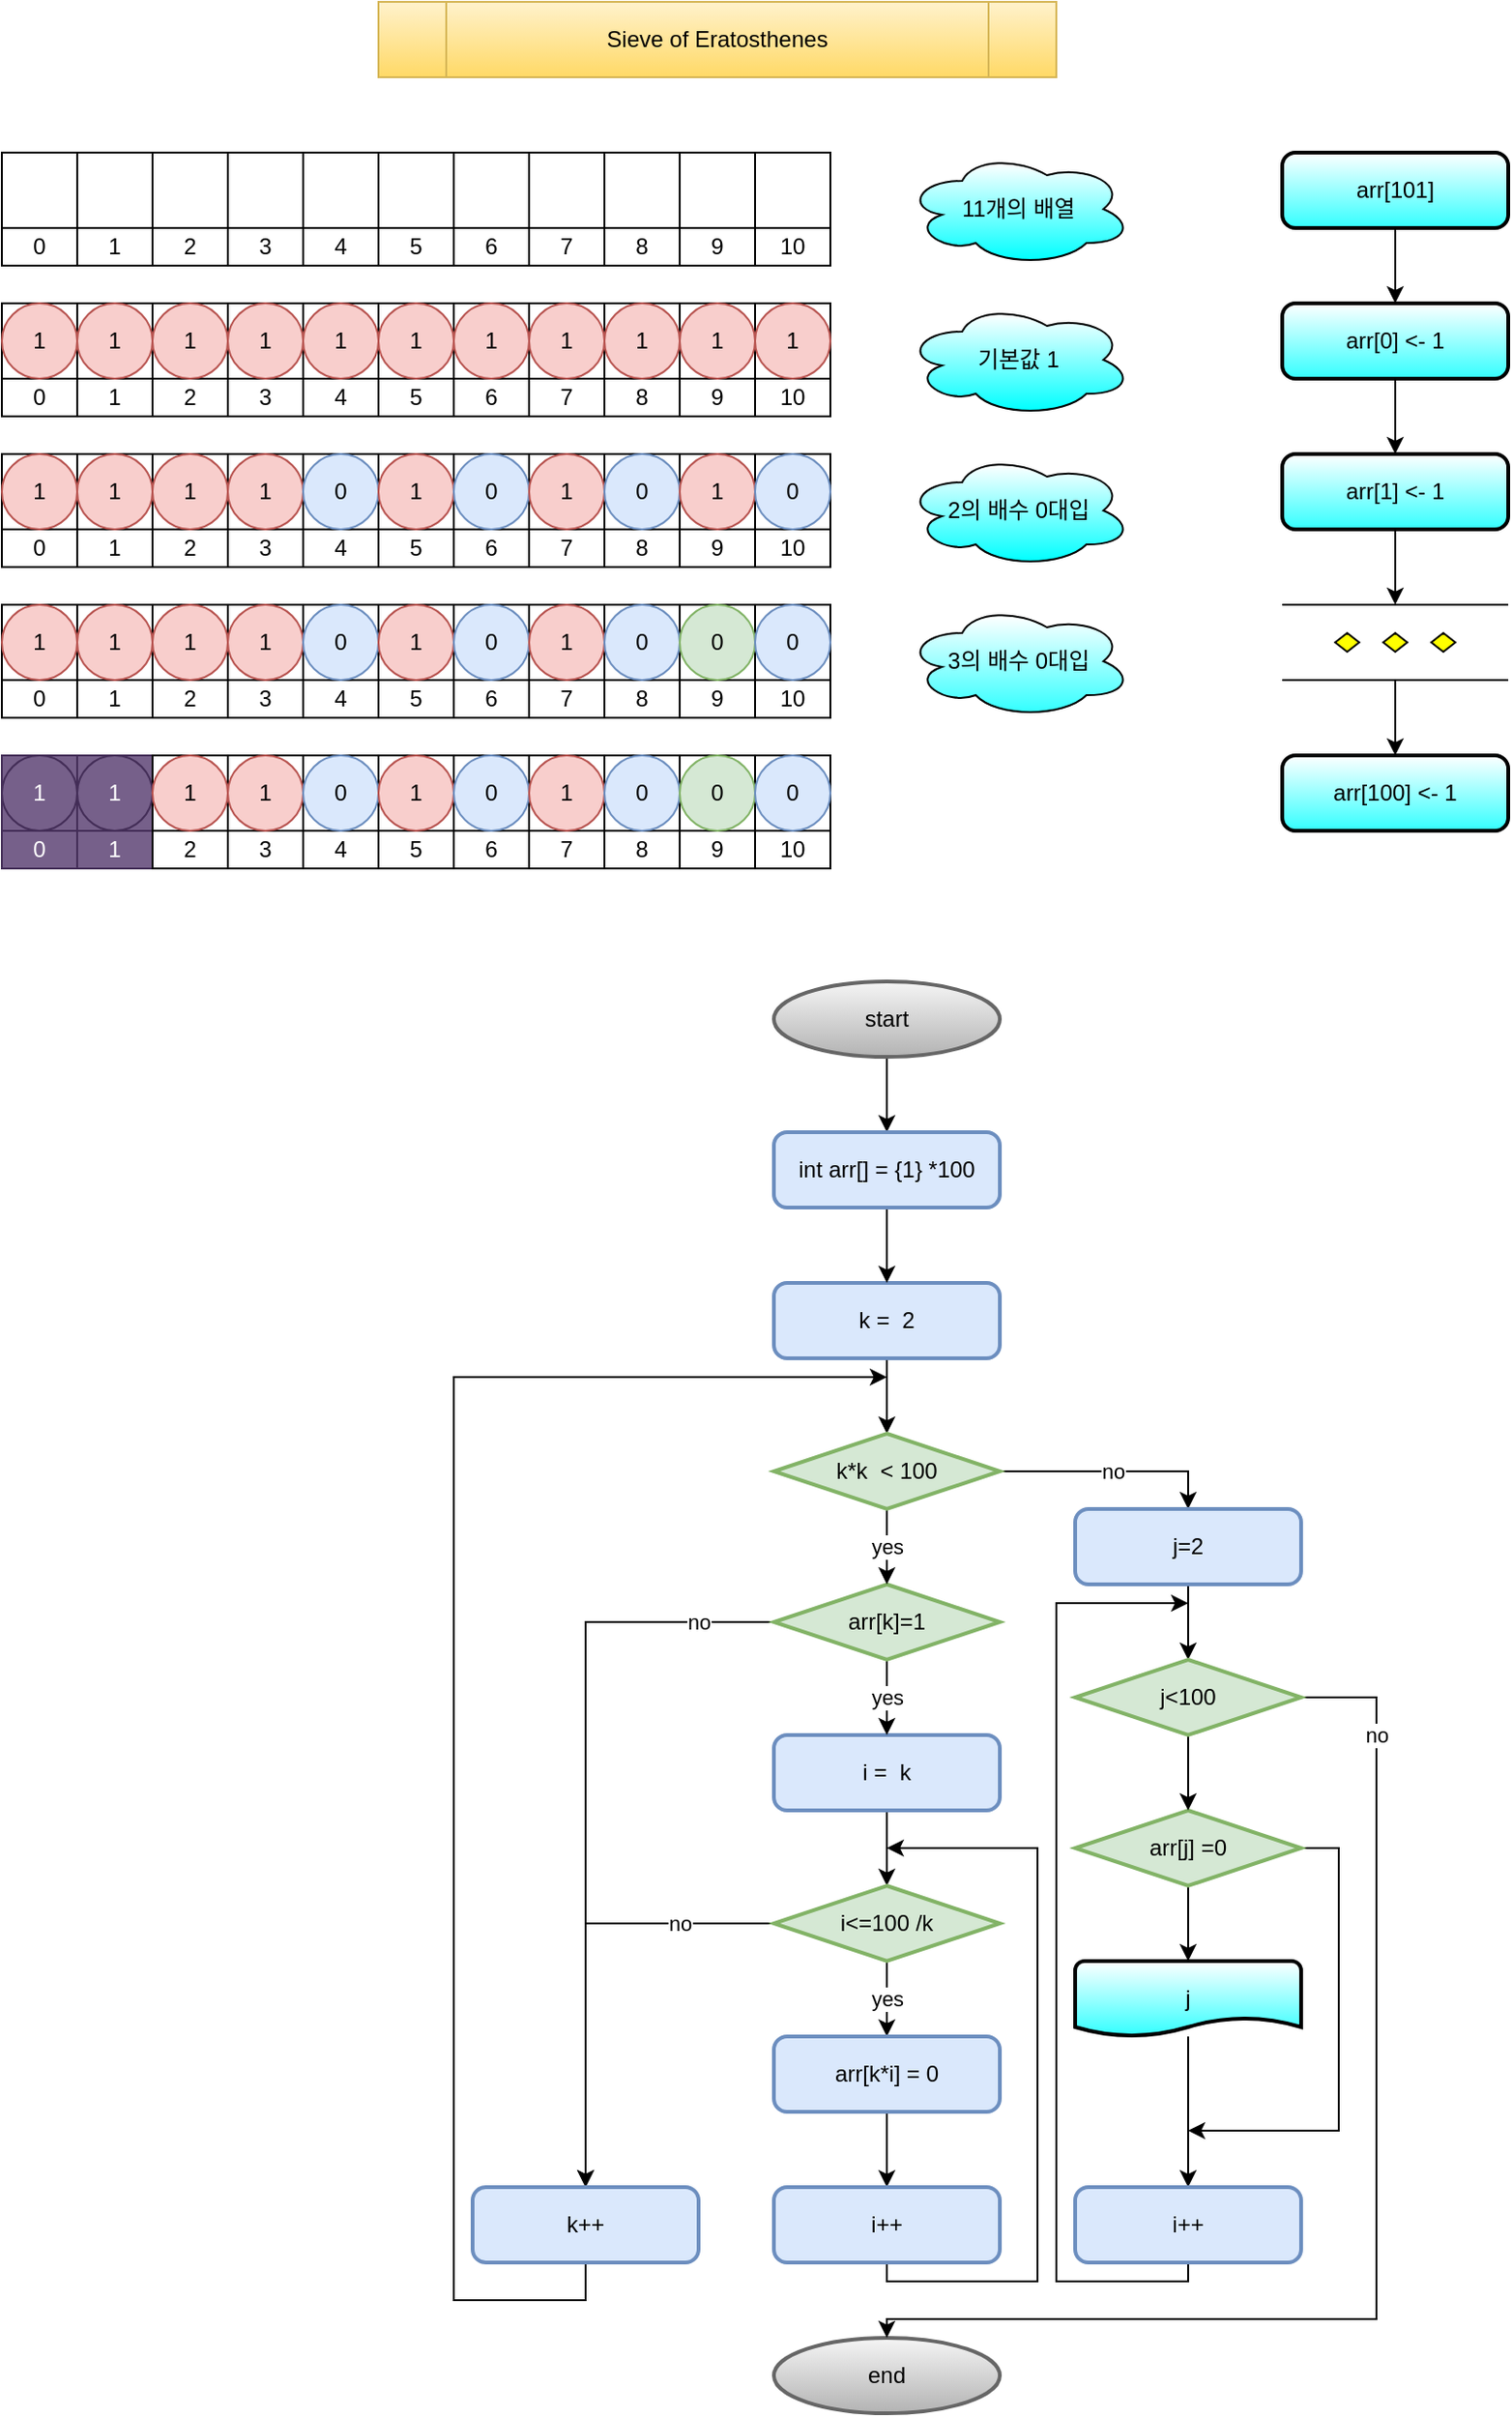 <mxfile version="19.0.3" type="device"><diagram id="0vDme1-UQ3tUBtg4YNx9" name="Page-1"><mxGraphModel dx="1662" dy="857" grid="1" gridSize="10" guides="1" tooltips="1" connect="1" arrows="1" fold="1" page="1" pageScale="1" pageWidth="850" pageHeight="1100" math="0" shadow="0"><root><mxCell id="0"/><mxCell id="1" parent="0"/><mxCell id="r5uZusGSAlTbJNb6aIBq-6" value="" style="whiteSpace=wrap;html=1;aspect=fixed;" parent="1" vertex="1"><mxGeometry x="120" y="200" width="40" height="40" as="geometry"/></mxCell><mxCell id="r5uZusGSAlTbJNb6aIBq-8" value="" style="whiteSpace=wrap;html=1;aspect=fixed;" parent="1" vertex="1"><mxGeometry x="160" y="200" width="40" height="40" as="geometry"/></mxCell><mxCell id="r5uZusGSAlTbJNb6aIBq-9" value="" style="whiteSpace=wrap;html=1;aspect=fixed;" parent="1" vertex="1"><mxGeometry x="200" y="200" width="40" height="40" as="geometry"/></mxCell><mxCell id="r5uZusGSAlTbJNb6aIBq-10" value="" style="whiteSpace=wrap;html=1;aspect=fixed;" parent="1" vertex="1"><mxGeometry x="240" y="200" width="40" height="40" as="geometry"/></mxCell><mxCell id="r5uZusGSAlTbJNb6aIBq-11" value="" style="whiteSpace=wrap;html=1;aspect=fixed;" parent="1" vertex="1"><mxGeometry x="280" y="200" width="40" height="40" as="geometry"/></mxCell><mxCell id="r5uZusGSAlTbJNb6aIBq-12" value="" style="whiteSpace=wrap;html=1;aspect=fixed;" parent="1" vertex="1"><mxGeometry x="320" y="200" width="40" height="40" as="geometry"/></mxCell><mxCell id="r5uZusGSAlTbJNb6aIBq-13" value="" style="whiteSpace=wrap;html=1;aspect=fixed;" parent="1" vertex="1"><mxGeometry x="360" y="200" width="40" height="40" as="geometry"/></mxCell><mxCell id="r5uZusGSAlTbJNb6aIBq-14" value="" style="whiteSpace=wrap;html=1;aspect=fixed;" parent="1" vertex="1"><mxGeometry x="400" y="200" width="40" height="40" as="geometry"/></mxCell><mxCell id="r5uZusGSAlTbJNb6aIBq-15" value="" style="whiteSpace=wrap;html=1;aspect=fixed;" parent="1" vertex="1"><mxGeometry x="440" y="200" width="40" height="40" as="geometry"/></mxCell><mxCell id="r5uZusGSAlTbJNb6aIBq-16" value="" style="whiteSpace=wrap;html=1;aspect=fixed;" parent="1" vertex="1"><mxGeometry x="480" y="200" width="40" height="40" as="geometry"/></mxCell><mxCell id="r5uZusGSAlTbJNb6aIBq-17" value="" style="whiteSpace=wrap;html=1;aspect=fixed;" parent="1" vertex="1"><mxGeometry x="520" y="200" width="40" height="40" as="geometry"/></mxCell><mxCell id="r5uZusGSAlTbJNb6aIBq-29" value="0" style="rounded=0;whiteSpace=wrap;html=1;" parent="1" vertex="1"><mxGeometry x="120" y="240" width="40" height="20" as="geometry"/></mxCell><mxCell id="r5uZusGSAlTbJNb6aIBq-30" value="1" style="rounded=0;whiteSpace=wrap;html=1;" parent="1" vertex="1"><mxGeometry x="160" y="240" width="40" height="20" as="geometry"/></mxCell><mxCell id="r5uZusGSAlTbJNb6aIBq-31" value="2" style="rounded=0;whiteSpace=wrap;html=1;" parent="1" vertex="1"><mxGeometry x="200" y="240" width="40" height="20" as="geometry"/></mxCell><mxCell id="r5uZusGSAlTbJNb6aIBq-32" value="3" style="rounded=0;whiteSpace=wrap;html=1;" parent="1" vertex="1"><mxGeometry x="240" y="240" width="40" height="20" as="geometry"/></mxCell><mxCell id="r5uZusGSAlTbJNb6aIBq-33" value="4" style="rounded=0;whiteSpace=wrap;html=1;" parent="1" vertex="1"><mxGeometry x="280" y="240" width="40" height="20" as="geometry"/></mxCell><mxCell id="r5uZusGSAlTbJNb6aIBq-34" value="5" style="rounded=0;whiteSpace=wrap;html=1;" parent="1" vertex="1"><mxGeometry x="320" y="240" width="40" height="20" as="geometry"/></mxCell><mxCell id="r5uZusGSAlTbJNb6aIBq-35" value="6" style="rounded=0;whiteSpace=wrap;html=1;" parent="1" vertex="1"><mxGeometry x="360" y="240" width="40" height="20" as="geometry"/></mxCell><mxCell id="r5uZusGSAlTbJNb6aIBq-36" value="7" style="rounded=0;whiteSpace=wrap;html=1;" parent="1" vertex="1"><mxGeometry x="400" y="240" width="40" height="20" as="geometry"/></mxCell><mxCell id="r5uZusGSAlTbJNb6aIBq-37" value="8" style="rounded=0;whiteSpace=wrap;html=1;" parent="1" vertex="1"><mxGeometry x="440" y="240" width="40" height="20" as="geometry"/></mxCell><mxCell id="r5uZusGSAlTbJNb6aIBq-38" value="9" style="rounded=0;whiteSpace=wrap;html=1;" parent="1" vertex="1"><mxGeometry x="480" y="240" width="40" height="20" as="geometry"/></mxCell><mxCell id="r5uZusGSAlTbJNb6aIBq-39" value="10" style="rounded=0;whiteSpace=wrap;html=1;" parent="1" vertex="1"><mxGeometry x="520" y="240" width="40" height="20" as="geometry"/></mxCell><mxCell id="r5uZusGSAlTbJNb6aIBq-41" value="Sieve of Eratosthenes" style="shape=process;whiteSpace=wrap;html=1;backgroundOutline=1;fillColor=#fff2cc;gradientColor=#ffd966;strokeColor=#d6b656;" parent="1" vertex="1"><mxGeometry x="320" y="40" width="360" height="40" as="geometry"/></mxCell><mxCell id="r5uZusGSAlTbJNb6aIBq-42" value="1" style="ellipse;whiteSpace=wrap;html=1;aspect=fixed;fillColor=#f8cecc;strokeColor=#b85450;" parent="1" vertex="1"><mxGeometry x="120" y="200" width="40" height="40" as="geometry"/></mxCell><mxCell id="r5uZusGSAlTbJNb6aIBq-43" value="1" style="ellipse;whiteSpace=wrap;html=1;aspect=fixed;fillColor=#f8cecc;strokeColor=#b85450;" parent="1" vertex="1"><mxGeometry x="160" y="200" width="40" height="40" as="geometry"/></mxCell><mxCell id="r5uZusGSAlTbJNb6aIBq-44" value="1" style="ellipse;whiteSpace=wrap;html=1;aspect=fixed;fillColor=#f8cecc;strokeColor=#b85450;" parent="1" vertex="1"><mxGeometry x="200" y="200" width="40" height="40" as="geometry"/></mxCell><mxCell id="r5uZusGSAlTbJNb6aIBq-45" value="1" style="ellipse;whiteSpace=wrap;html=1;aspect=fixed;fillColor=#f8cecc;strokeColor=#b85450;" parent="1" vertex="1"><mxGeometry x="240" y="200" width="40" height="40" as="geometry"/></mxCell><mxCell id="r5uZusGSAlTbJNb6aIBq-46" value="1" style="ellipse;whiteSpace=wrap;html=1;aspect=fixed;fillColor=#f8cecc;strokeColor=#b85450;" parent="1" vertex="1"><mxGeometry x="280" y="200" width="40" height="40" as="geometry"/></mxCell><mxCell id="r5uZusGSAlTbJNb6aIBq-47" value="1" style="ellipse;whiteSpace=wrap;html=1;aspect=fixed;fillColor=#f8cecc;strokeColor=#b85450;" parent="1" vertex="1"><mxGeometry x="320" y="200" width="40" height="40" as="geometry"/></mxCell><mxCell id="r5uZusGSAlTbJNb6aIBq-48" value="1" style="ellipse;whiteSpace=wrap;html=1;aspect=fixed;fillColor=#f8cecc;strokeColor=#b85450;" parent="1" vertex="1"><mxGeometry x="360" y="200" width="40" height="40" as="geometry"/></mxCell><mxCell id="r5uZusGSAlTbJNb6aIBq-49" value="1" style="ellipse;whiteSpace=wrap;html=1;aspect=fixed;fillColor=#f8cecc;strokeColor=#b85450;" parent="1" vertex="1"><mxGeometry x="400" y="200" width="40" height="40" as="geometry"/></mxCell><mxCell id="r5uZusGSAlTbJNb6aIBq-50" value="1" style="ellipse;whiteSpace=wrap;html=1;aspect=fixed;fillColor=#f8cecc;strokeColor=#b85450;" parent="1" vertex="1"><mxGeometry x="440" y="200" width="40" height="40" as="geometry"/></mxCell><mxCell id="r5uZusGSAlTbJNb6aIBq-51" value="1" style="ellipse;whiteSpace=wrap;html=1;aspect=fixed;fillColor=#f8cecc;strokeColor=#b85450;" parent="1" vertex="1"><mxGeometry x="480" y="200" width="40" height="40" as="geometry"/></mxCell><mxCell id="r5uZusGSAlTbJNb6aIBq-52" value="1" style="ellipse;whiteSpace=wrap;html=1;aspect=fixed;fillColor=#f8cecc;strokeColor=#b85450;" parent="1" vertex="1"><mxGeometry x="520" y="200" width="40" height="40" as="geometry"/></mxCell><mxCell id="r5uZusGSAlTbJNb6aIBq-65" value="" style="whiteSpace=wrap;html=1;aspect=fixed;" parent="1" vertex="1"><mxGeometry x="120" y="120" width="40" height="40" as="geometry"/></mxCell><mxCell id="r5uZusGSAlTbJNb6aIBq-66" value="" style="whiteSpace=wrap;html=1;aspect=fixed;" parent="1" vertex="1"><mxGeometry x="160" y="120" width="40" height="40" as="geometry"/></mxCell><mxCell id="r5uZusGSAlTbJNb6aIBq-67" value="" style="whiteSpace=wrap;html=1;aspect=fixed;" parent="1" vertex="1"><mxGeometry x="200" y="120" width="40" height="40" as="geometry"/></mxCell><mxCell id="r5uZusGSAlTbJNb6aIBq-68" value="" style="whiteSpace=wrap;html=1;aspect=fixed;" parent="1" vertex="1"><mxGeometry x="240" y="120" width="40" height="40" as="geometry"/></mxCell><mxCell id="r5uZusGSAlTbJNb6aIBq-69" value="" style="whiteSpace=wrap;html=1;aspect=fixed;" parent="1" vertex="1"><mxGeometry x="280" y="120" width="40" height="40" as="geometry"/></mxCell><mxCell id="r5uZusGSAlTbJNb6aIBq-70" value="" style="whiteSpace=wrap;html=1;aspect=fixed;" parent="1" vertex="1"><mxGeometry x="320" y="120" width="40" height="40" as="geometry"/></mxCell><mxCell id="r5uZusGSAlTbJNb6aIBq-71" value="" style="whiteSpace=wrap;html=1;aspect=fixed;" parent="1" vertex="1"><mxGeometry x="360" y="120" width="40" height="40" as="geometry"/></mxCell><mxCell id="r5uZusGSAlTbJNb6aIBq-72" value="" style="whiteSpace=wrap;html=1;aspect=fixed;" parent="1" vertex="1"><mxGeometry x="400" y="120" width="40" height="40" as="geometry"/></mxCell><mxCell id="r5uZusGSAlTbJNb6aIBq-73" value="" style="whiteSpace=wrap;html=1;aspect=fixed;" parent="1" vertex="1"><mxGeometry x="440" y="120" width="40" height="40" as="geometry"/></mxCell><mxCell id="r5uZusGSAlTbJNb6aIBq-74" value="" style="whiteSpace=wrap;html=1;aspect=fixed;" parent="1" vertex="1"><mxGeometry x="480" y="120" width="40" height="40" as="geometry"/></mxCell><mxCell id="r5uZusGSAlTbJNb6aIBq-75" value="" style="whiteSpace=wrap;html=1;aspect=fixed;" parent="1" vertex="1"><mxGeometry x="520" y="120" width="40" height="40" as="geometry"/></mxCell><mxCell id="r5uZusGSAlTbJNb6aIBq-76" value="0" style="rounded=0;whiteSpace=wrap;html=1;" parent="1" vertex="1"><mxGeometry x="120" y="160" width="40" height="20" as="geometry"/></mxCell><mxCell id="r5uZusGSAlTbJNb6aIBq-77" value="1" style="rounded=0;whiteSpace=wrap;html=1;" parent="1" vertex="1"><mxGeometry x="160" y="160" width="40" height="20" as="geometry"/></mxCell><mxCell id="r5uZusGSAlTbJNb6aIBq-78" value="2" style="rounded=0;whiteSpace=wrap;html=1;" parent="1" vertex="1"><mxGeometry x="200" y="160" width="40" height="20" as="geometry"/></mxCell><mxCell id="r5uZusGSAlTbJNb6aIBq-79" value="3" style="rounded=0;whiteSpace=wrap;html=1;" parent="1" vertex="1"><mxGeometry x="240" y="160" width="40" height="20" as="geometry"/></mxCell><mxCell id="r5uZusGSAlTbJNb6aIBq-80" value="4" style="rounded=0;whiteSpace=wrap;html=1;" parent="1" vertex="1"><mxGeometry x="280" y="160" width="40" height="20" as="geometry"/></mxCell><mxCell id="r5uZusGSAlTbJNb6aIBq-81" value="5" style="rounded=0;whiteSpace=wrap;html=1;" parent="1" vertex="1"><mxGeometry x="320" y="160" width="40" height="20" as="geometry"/></mxCell><mxCell id="r5uZusGSAlTbJNb6aIBq-82" value="6" style="rounded=0;whiteSpace=wrap;html=1;" parent="1" vertex="1"><mxGeometry x="360" y="160" width="40" height="20" as="geometry"/></mxCell><mxCell id="r5uZusGSAlTbJNb6aIBq-83" value="7" style="rounded=0;whiteSpace=wrap;html=1;" parent="1" vertex="1"><mxGeometry x="400" y="160" width="40" height="20" as="geometry"/></mxCell><mxCell id="r5uZusGSAlTbJNb6aIBq-84" value="8" style="rounded=0;whiteSpace=wrap;html=1;" parent="1" vertex="1"><mxGeometry x="440" y="160" width="40" height="20" as="geometry"/></mxCell><mxCell id="r5uZusGSAlTbJNb6aIBq-85" value="9" style="rounded=0;whiteSpace=wrap;html=1;" parent="1" vertex="1"><mxGeometry x="480" y="160" width="40" height="20" as="geometry"/></mxCell><mxCell id="r5uZusGSAlTbJNb6aIBq-86" value="10" style="rounded=0;whiteSpace=wrap;html=1;" parent="1" vertex="1"><mxGeometry x="520" y="160" width="40" height="20" as="geometry"/></mxCell><mxCell id="r5uZusGSAlTbJNb6aIBq-87" value="" style="whiteSpace=wrap;html=1;aspect=fixed;" parent="1" vertex="1"><mxGeometry x="120" y="280" width="40" height="40" as="geometry"/></mxCell><mxCell id="r5uZusGSAlTbJNb6aIBq-88" value="" style="whiteSpace=wrap;html=1;aspect=fixed;" parent="1" vertex="1"><mxGeometry x="160" y="280" width="40" height="40" as="geometry"/></mxCell><mxCell id="r5uZusGSAlTbJNb6aIBq-89" value="" style="whiteSpace=wrap;html=1;aspect=fixed;" parent="1" vertex="1"><mxGeometry x="200" y="280" width="40" height="40" as="geometry"/></mxCell><mxCell id="r5uZusGSAlTbJNb6aIBq-90" value="" style="whiteSpace=wrap;html=1;aspect=fixed;" parent="1" vertex="1"><mxGeometry x="240" y="280" width="40" height="40" as="geometry"/></mxCell><mxCell id="r5uZusGSAlTbJNb6aIBq-91" value="" style="whiteSpace=wrap;html=1;aspect=fixed;" parent="1" vertex="1"><mxGeometry x="280" y="280" width="40" height="40" as="geometry"/></mxCell><mxCell id="r5uZusGSAlTbJNb6aIBq-92" value="" style="whiteSpace=wrap;html=1;aspect=fixed;" parent="1" vertex="1"><mxGeometry x="320" y="280" width="40" height="40" as="geometry"/></mxCell><mxCell id="r5uZusGSAlTbJNb6aIBq-93" value="" style="whiteSpace=wrap;html=1;aspect=fixed;" parent="1" vertex="1"><mxGeometry x="360" y="280" width="40" height="40" as="geometry"/></mxCell><mxCell id="r5uZusGSAlTbJNb6aIBq-94" value="" style="whiteSpace=wrap;html=1;aspect=fixed;" parent="1" vertex="1"><mxGeometry x="400" y="280" width="40" height="40" as="geometry"/></mxCell><mxCell id="r5uZusGSAlTbJNb6aIBq-95" value="" style="whiteSpace=wrap;html=1;aspect=fixed;" parent="1" vertex="1"><mxGeometry x="440" y="280" width="40" height="40" as="geometry"/></mxCell><mxCell id="r5uZusGSAlTbJNb6aIBq-96" value="" style="whiteSpace=wrap;html=1;aspect=fixed;" parent="1" vertex="1"><mxGeometry x="480" y="280" width="40" height="40" as="geometry"/></mxCell><mxCell id="r5uZusGSAlTbJNb6aIBq-97" value="" style="whiteSpace=wrap;html=1;aspect=fixed;" parent="1" vertex="1"><mxGeometry x="520" y="280" width="40" height="40" as="geometry"/></mxCell><mxCell id="r5uZusGSAlTbJNb6aIBq-98" value="0" style="rounded=0;whiteSpace=wrap;html=1;" parent="1" vertex="1"><mxGeometry x="120" y="320" width="40" height="20" as="geometry"/></mxCell><mxCell id="r5uZusGSAlTbJNb6aIBq-99" value="1" style="rounded=0;whiteSpace=wrap;html=1;" parent="1" vertex="1"><mxGeometry x="160" y="320" width="40" height="20" as="geometry"/></mxCell><mxCell id="r5uZusGSAlTbJNb6aIBq-100" value="2" style="rounded=0;whiteSpace=wrap;html=1;" parent="1" vertex="1"><mxGeometry x="200" y="320" width="40" height="20" as="geometry"/></mxCell><mxCell id="r5uZusGSAlTbJNb6aIBq-101" value="3" style="rounded=0;whiteSpace=wrap;html=1;" parent="1" vertex="1"><mxGeometry x="240" y="320" width="40" height="20" as="geometry"/></mxCell><mxCell id="r5uZusGSAlTbJNb6aIBq-102" value="4" style="rounded=0;whiteSpace=wrap;html=1;" parent="1" vertex="1"><mxGeometry x="280" y="320" width="40" height="20" as="geometry"/></mxCell><mxCell id="r5uZusGSAlTbJNb6aIBq-103" value="5" style="rounded=0;whiteSpace=wrap;html=1;" parent="1" vertex="1"><mxGeometry x="320" y="320" width="40" height="20" as="geometry"/></mxCell><mxCell id="r5uZusGSAlTbJNb6aIBq-104" value="6" style="rounded=0;whiteSpace=wrap;html=1;" parent="1" vertex="1"><mxGeometry x="360" y="320" width="40" height="20" as="geometry"/></mxCell><mxCell id="r5uZusGSAlTbJNb6aIBq-105" value="7" style="rounded=0;whiteSpace=wrap;html=1;" parent="1" vertex="1"><mxGeometry x="400" y="320" width="40" height="20" as="geometry"/></mxCell><mxCell id="r5uZusGSAlTbJNb6aIBq-106" value="8" style="rounded=0;whiteSpace=wrap;html=1;" parent="1" vertex="1"><mxGeometry x="440" y="320" width="40" height="20" as="geometry"/></mxCell><mxCell id="r5uZusGSAlTbJNb6aIBq-107" value="9" style="rounded=0;whiteSpace=wrap;html=1;" parent="1" vertex="1"><mxGeometry x="480" y="320" width="40" height="20" as="geometry"/></mxCell><mxCell id="r5uZusGSAlTbJNb6aIBq-108" value="10" style="rounded=0;whiteSpace=wrap;html=1;" parent="1" vertex="1"><mxGeometry x="520" y="320" width="40" height="20" as="geometry"/></mxCell><mxCell id="r5uZusGSAlTbJNb6aIBq-109" value="1" style="ellipse;whiteSpace=wrap;html=1;aspect=fixed;fillColor=#f8cecc;strokeColor=#b85450;" parent="1" vertex="1"><mxGeometry x="120" y="280" width="40" height="40" as="geometry"/></mxCell><mxCell id="r5uZusGSAlTbJNb6aIBq-110" value="1" style="ellipse;whiteSpace=wrap;html=1;aspect=fixed;fillColor=#f8cecc;strokeColor=#b85450;" parent="1" vertex="1"><mxGeometry x="160" y="280" width="40" height="40" as="geometry"/></mxCell><mxCell id="r5uZusGSAlTbJNb6aIBq-111" value="1" style="ellipse;whiteSpace=wrap;html=1;aspect=fixed;fillColor=#f8cecc;strokeColor=#b85450;" parent="1" vertex="1"><mxGeometry x="200" y="280" width="40" height="40" as="geometry"/></mxCell><mxCell id="r5uZusGSAlTbJNb6aIBq-112" value="1" style="ellipse;whiteSpace=wrap;html=1;aspect=fixed;fillColor=#f8cecc;strokeColor=#b85450;" parent="1" vertex="1"><mxGeometry x="240" y="280" width="40" height="40" as="geometry"/></mxCell><mxCell id="r5uZusGSAlTbJNb6aIBq-113" value="0" style="ellipse;whiteSpace=wrap;html=1;aspect=fixed;fillColor=#dae8fc;strokeColor=#6c8ebf;" parent="1" vertex="1"><mxGeometry x="280" y="280" width="40" height="40" as="geometry"/></mxCell><mxCell id="r5uZusGSAlTbJNb6aIBq-114" value="1" style="ellipse;whiteSpace=wrap;html=1;aspect=fixed;fillColor=#f8cecc;strokeColor=#b85450;" parent="1" vertex="1"><mxGeometry x="320" y="280" width="40" height="40" as="geometry"/></mxCell><mxCell id="r5uZusGSAlTbJNb6aIBq-115" value="0" style="ellipse;whiteSpace=wrap;html=1;aspect=fixed;fillColor=#dae8fc;strokeColor=#6c8ebf;" parent="1" vertex="1"><mxGeometry x="360" y="280" width="40" height="40" as="geometry"/></mxCell><mxCell id="r5uZusGSAlTbJNb6aIBq-116" value="1" style="ellipse;whiteSpace=wrap;html=1;aspect=fixed;fillColor=#f8cecc;strokeColor=#b85450;" parent="1" vertex="1"><mxGeometry x="400" y="280" width="40" height="40" as="geometry"/></mxCell><mxCell id="r5uZusGSAlTbJNb6aIBq-117" value="0" style="ellipse;whiteSpace=wrap;html=1;aspect=fixed;fillColor=#dae8fc;strokeColor=#6c8ebf;" parent="1" vertex="1"><mxGeometry x="440" y="280" width="40" height="40" as="geometry"/></mxCell><mxCell id="r5uZusGSAlTbJNb6aIBq-118" value="1" style="ellipse;whiteSpace=wrap;html=1;aspect=fixed;fillColor=#f8cecc;strokeColor=#b85450;" parent="1" vertex="1"><mxGeometry x="480" y="280" width="40" height="40" as="geometry"/></mxCell><mxCell id="r5uZusGSAlTbJNb6aIBq-119" value="0" style="ellipse;whiteSpace=wrap;html=1;aspect=fixed;fillColor=#dae8fc;strokeColor=#6c8ebf;" parent="1" vertex="1"><mxGeometry x="520" y="280" width="40" height="40" as="geometry"/></mxCell><mxCell id="r5uZusGSAlTbJNb6aIBq-120" value="" style="whiteSpace=wrap;html=1;aspect=fixed;" parent="1" vertex="1"><mxGeometry x="120" y="360" width="40" height="40" as="geometry"/></mxCell><mxCell id="r5uZusGSAlTbJNb6aIBq-121" value="" style="whiteSpace=wrap;html=1;aspect=fixed;" parent="1" vertex="1"><mxGeometry x="160" y="360" width="40" height="40" as="geometry"/></mxCell><mxCell id="r5uZusGSAlTbJNb6aIBq-122" value="" style="whiteSpace=wrap;html=1;aspect=fixed;" parent="1" vertex="1"><mxGeometry x="200" y="360" width="40" height="40" as="geometry"/></mxCell><mxCell id="r5uZusGSAlTbJNb6aIBq-123" value="" style="whiteSpace=wrap;html=1;aspect=fixed;" parent="1" vertex="1"><mxGeometry x="240" y="360" width="40" height="40" as="geometry"/></mxCell><mxCell id="r5uZusGSAlTbJNb6aIBq-124" value="" style="whiteSpace=wrap;html=1;aspect=fixed;" parent="1" vertex="1"><mxGeometry x="280" y="360" width="40" height="40" as="geometry"/></mxCell><mxCell id="r5uZusGSAlTbJNb6aIBq-125" value="" style="whiteSpace=wrap;html=1;aspect=fixed;" parent="1" vertex="1"><mxGeometry x="320" y="360" width="40" height="40" as="geometry"/></mxCell><mxCell id="r5uZusGSAlTbJNb6aIBq-126" value="" style="whiteSpace=wrap;html=1;aspect=fixed;" parent="1" vertex="1"><mxGeometry x="360" y="360" width="40" height="40" as="geometry"/></mxCell><mxCell id="r5uZusGSAlTbJNb6aIBq-127" value="" style="whiteSpace=wrap;html=1;aspect=fixed;" parent="1" vertex="1"><mxGeometry x="400" y="360" width="40" height="40" as="geometry"/></mxCell><mxCell id="r5uZusGSAlTbJNb6aIBq-128" value="" style="whiteSpace=wrap;html=1;aspect=fixed;" parent="1" vertex="1"><mxGeometry x="440" y="360" width="40" height="40" as="geometry"/></mxCell><mxCell id="r5uZusGSAlTbJNb6aIBq-129" value="" style="whiteSpace=wrap;html=1;aspect=fixed;" parent="1" vertex="1"><mxGeometry x="480" y="360" width="40" height="40" as="geometry"/></mxCell><mxCell id="r5uZusGSAlTbJNb6aIBq-130" value="" style="whiteSpace=wrap;html=1;aspect=fixed;" parent="1" vertex="1"><mxGeometry x="520" y="360" width="40" height="40" as="geometry"/></mxCell><mxCell id="r5uZusGSAlTbJNb6aIBq-131" value="0" style="rounded=0;whiteSpace=wrap;html=1;" parent="1" vertex="1"><mxGeometry x="120" y="400" width="40" height="20" as="geometry"/></mxCell><mxCell id="r5uZusGSAlTbJNb6aIBq-132" value="1" style="rounded=0;whiteSpace=wrap;html=1;" parent="1" vertex="1"><mxGeometry x="160" y="400" width="40" height="20" as="geometry"/></mxCell><mxCell id="r5uZusGSAlTbJNb6aIBq-133" value="2" style="rounded=0;whiteSpace=wrap;html=1;" parent="1" vertex="1"><mxGeometry x="200" y="400" width="40" height="20" as="geometry"/></mxCell><mxCell id="r5uZusGSAlTbJNb6aIBq-134" value="3" style="rounded=0;whiteSpace=wrap;html=1;" parent="1" vertex="1"><mxGeometry x="240" y="400" width="40" height="20" as="geometry"/></mxCell><mxCell id="r5uZusGSAlTbJNb6aIBq-135" value="4" style="rounded=0;whiteSpace=wrap;html=1;" parent="1" vertex="1"><mxGeometry x="280" y="400" width="40" height="20" as="geometry"/></mxCell><mxCell id="r5uZusGSAlTbJNb6aIBq-136" value="5" style="rounded=0;whiteSpace=wrap;html=1;" parent="1" vertex="1"><mxGeometry x="320" y="400" width="40" height="20" as="geometry"/></mxCell><mxCell id="r5uZusGSAlTbJNb6aIBq-137" value="6" style="rounded=0;whiteSpace=wrap;html=1;" parent="1" vertex="1"><mxGeometry x="360" y="400" width="40" height="20" as="geometry"/></mxCell><mxCell id="r5uZusGSAlTbJNb6aIBq-138" value="7" style="rounded=0;whiteSpace=wrap;html=1;" parent="1" vertex="1"><mxGeometry x="400" y="400" width="40" height="20" as="geometry"/></mxCell><mxCell id="r5uZusGSAlTbJNb6aIBq-139" value="8" style="rounded=0;whiteSpace=wrap;html=1;" parent="1" vertex="1"><mxGeometry x="440" y="400" width="40" height="20" as="geometry"/></mxCell><mxCell id="r5uZusGSAlTbJNb6aIBq-140" value="9" style="rounded=0;whiteSpace=wrap;html=1;" parent="1" vertex="1"><mxGeometry x="480" y="400" width="40" height="20" as="geometry"/></mxCell><mxCell id="r5uZusGSAlTbJNb6aIBq-141" value="10" style="rounded=0;whiteSpace=wrap;html=1;" parent="1" vertex="1"><mxGeometry x="520" y="400" width="40" height="20" as="geometry"/></mxCell><mxCell id="r5uZusGSAlTbJNb6aIBq-142" value="1" style="ellipse;whiteSpace=wrap;html=1;aspect=fixed;fillColor=#f8cecc;strokeColor=#b85450;" parent="1" vertex="1"><mxGeometry x="120" y="360" width="40" height="40" as="geometry"/></mxCell><mxCell id="r5uZusGSAlTbJNb6aIBq-143" value="1" style="ellipse;whiteSpace=wrap;html=1;aspect=fixed;fillColor=#f8cecc;strokeColor=#b85450;" parent="1" vertex="1"><mxGeometry x="160" y="360" width="40" height="40" as="geometry"/></mxCell><mxCell id="r5uZusGSAlTbJNb6aIBq-144" value="1" style="ellipse;whiteSpace=wrap;html=1;aspect=fixed;fillColor=#f8cecc;strokeColor=#b85450;" parent="1" vertex="1"><mxGeometry x="200" y="360" width="40" height="40" as="geometry"/></mxCell><mxCell id="r5uZusGSAlTbJNb6aIBq-145" value="1" style="ellipse;whiteSpace=wrap;html=1;aspect=fixed;fillColor=#f8cecc;strokeColor=#b85450;" parent="1" vertex="1"><mxGeometry x="240" y="360" width="40" height="40" as="geometry"/></mxCell><mxCell id="r5uZusGSAlTbJNb6aIBq-146" value="0" style="ellipse;whiteSpace=wrap;html=1;aspect=fixed;fillColor=#dae8fc;strokeColor=#6c8ebf;" parent="1" vertex="1"><mxGeometry x="280" y="360" width="40" height="40" as="geometry"/></mxCell><mxCell id="r5uZusGSAlTbJNb6aIBq-147" value="1" style="ellipse;whiteSpace=wrap;html=1;aspect=fixed;fillColor=#f8cecc;strokeColor=#b85450;" parent="1" vertex="1"><mxGeometry x="320" y="360" width="40" height="40" as="geometry"/></mxCell><mxCell id="r5uZusGSAlTbJNb6aIBq-148" value="0" style="ellipse;whiteSpace=wrap;html=1;aspect=fixed;fillColor=#dae8fc;strokeColor=#6c8ebf;" parent="1" vertex="1"><mxGeometry x="360" y="360" width="40" height="40" as="geometry"/></mxCell><mxCell id="r5uZusGSAlTbJNb6aIBq-149" value="1" style="ellipse;whiteSpace=wrap;html=1;aspect=fixed;fillColor=#f8cecc;strokeColor=#b85450;" parent="1" vertex="1"><mxGeometry x="400" y="360" width="40" height="40" as="geometry"/></mxCell><mxCell id="r5uZusGSAlTbJNb6aIBq-150" value="0" style="ellipse;whiteSpace=wrap;html=1;aspect=fixed;fillColor=#dae8fc;strokeColor=#6c8ebf;" parent="1" vertex="1"><mxGeometry x="440" y="360" width="40" height="40" as="geometry"/></mxCell><mxCell id="r5uZusGSAlTbJNb6aIBq-151" value="0" style="ellipse;whiteSpace=wrap;html=1;aspect=fixed;fillColor=#d5e8d4;strokeColor=#82b366;" parent="1" vertex="1"><mxGeometry x="480" y="360" width="40" height="40" as="geometry"/></mxCell><mxCell id="r5uZusGSAlTbJNb6aIBq-152" value="0" style="ellipse;whiteSpace=wrap;html=1;aspect=fixed;fillColor=#dae8fc;strokeColor=#6c8ebf;" parent="1" vertex="1"><mxGeometry x="520" y="360" width="40" height="40" as="geometry"/></mxCell><mxCell id="r5uZusGSAlTbJNb6aIBq-153" value="3의 배수 0대입" style="ellipse;shape=cloud;whiteSpace=wrap;html=1;gradientColor=#33FFFF;" parent="1" vertex="1"><mxGeometry x="600" y="360" width="120" height="60" as="geometry"/></mxCell><mxCell id="r5uZusGSAlTbJNb6aIBq-154" value="2의 배수 0대입" style="ellipse;shape=cloud;whiteSpace=wrap;html=1;gradientColor=#00FFFF;" parent="1" vertex="1"><mxGeometry x="600" y="280" width="120" height="60" as="geometry"/></mxCell><mxCell id="r5uZusGSAlTbJNb6aIBq-155" value="기본값 1" style="ellipse;shape=cloud;whiteSpace=wrap;html=1;gradientColor=#00FFFF;" parent="1" vertex="1"><mxGeometry x="600" y="200" width="120" height="60" as="geometry"/></mxCell><mxCell id="r5uZusGSAlTbJNb6aIBq-156" value="11개의 배열" style="ellipse;shape=cloud;whiteSpace=wrap;html=1;gradientColor=#00FFFF;" parent="1" vertex="1"><mxGeometry x="600" y="120" width="120" height="60" as="geometry"/></mxCell><mxCell id="r5uZusGSAlTbJNb6aIBq-157" value="" style="whiteSpace=wrap;html=1;aspect=fixed;fillColor=#76608a;fontColor=#ffffff;strokeColor=#432D57;" parent="1" vertex="1"><mxGeometry x="120" y="440" width="40" height="40" as="geometry"/></mxCell><mxCell id="r5uZusGSAlTbJNb6aIBq-158" value="" style="whiteSpace=wrap;html=1;aspect=fixed;fillColor=#76608a;fontColor=#ffffff;strokeColor=#432D57;" parent="1" vertex="1"><mxGeometry x="160" y="440" width="40" height="40" as="geometry"/></mxCell><mxCell id="r5uZusGSAlTbJNb6aIBq-159" value="" style="whiteSpace=wrap;html=1;aspect=fixed;" parent="1" vertex="1"><mxGeometry x="200" y="440" width="40" height="40" as="geometry"/></mxCell><mxCell id="r5uZusGSAlTbJNb6aIBq-160" value="" style="whiteSpace=wrap;html=1;aspect=fixed;" parent="1" vertex="1"><mxGeometry x="240" y="440" width="40" height="40" as="geometry"/></mxCell><mxCell id="r5uZusGSAlTbJNb6aIBq-161" value="" style="whiteSpace=wrap;html=1;aspect=fixed;" parent="1" vertex="1"><mxGeometry x="280" y="440" width="40" height="40" as="geometry"/></mxCell><mxCell id="r5uZusGSAlTbJNb6aIBq-162" value="" style="whiteSpace=wrap;html=1;aspect=fixed;" parent="1" vertex="1"><mxGeometry x="320" y="440" width="40" height="40" as="geometry"/></mxCell><mxCell id="r5uZusGSAlTbJNb6aIBq-163" value="" style="whiteSpace=wrap;html=1;aspect=fixed;" parent="1" vertex="1"><mxGeometry x="360" y="440" width="40" height="40" as="geometry"/></mxCell><mxCell id="r5uZusGSAlTbJNb6aIBq-164" value="" style="whiteSpace=wrap;html=1;aspect=fixed;" parent="1" vertex="1"><mxGeometry x="400" y="440" width="40" height="40" as="geometry"/></mxCell><mxCell id="r5uZusGSAlTbJNb6aIBq-165" value="" style="whiteSpace=wrap;html=1;aspect=fixed;" parent="1" vertex="1"><mxGeometry x="440" y="440" width="40" height="40" as="geometry"/></mxCell><mxCell id="r5uZusGSAlTbJNb6aIBq-166" value="" style="whiteSpace=wrap;html=1;aspect=fixed;" parent="1" vertex="1"><mxGeometry x="480" y="440" width="40" height="40" as="geometry"/></mxCell><mxCell id="r5uZusGSAlTbJNb6aIBq-167" value="" style="whiteSpace=wrap;html=1;aspect=fixed;" parent="1" vertex="1"><mxGeometry x="520" y="440" width="40" height="40" as="geometry"/></mxCell><mxCell id="r5uZusGSAlTbJNb6aIBq-168" value="0" style="rounded=0;whiteSpace=wrap;html=1;fillColor=#76608a;fontColor=#ffffff;strokeColor=#432D57;" parent="1" vertex="1"><mxGeometry x="120" y="480" width="40" height="20" as="geometry"/></mxCell><mxCell id="r5uZusGSAlTbJNb6aIBq-169" value="1" style="rounded=0;whiteSpace=wrap;html=1;fillColor=#76608a;fontColor=#ffffff;strokeColor=#432D57;" parent="1" vertex="1"><mxGeometry x="160" y="480" width="40" height="20" as="geometry"/></mxCell><mxCell id="r5uZusGSAlTbJNb6aIBq-170" value="2" style="rounded=0;whiteSpace=wrap;html=1;" parent="1" vertex="1"><mxGeometry x="200" y="480" width="40" height="20" as="geometry"/></mxCell><mxCell id="r5uZusGSAlTbJNb6aIBq-171" value="3" style="rounded=0;whiteSpace=wrap;html=1;" parent="1" vertex="1"><mxGeometry x="240" y="480" width="40" height="20" as="geometry"/></mxCell><mxCell id="r5uZusGSAlTbJNb6aIBq-172" value="4" style="rounded=0;whiteSpace=wrap;html=1;" parent="1" vertex="1"><mxGeometry x="280" y="480" width="40" height="20" as="geometry"/></mxCell><mxCell id="r5uZusGSAlTbJNb6aIBq-173" value="5" style="rounded=0;whiteSpace=wrap;html=1;" parent="1" vertex="1"><mxGeometry x="320" y="480" width="40" height="20" as="geometry"/></mxCell><mxCell id="r5uZusGSAlTbJNb6aIBq-174" value="6" style="rounded=0;whiteSpace=wrap;html=1;" parent="1" vertex="1"><mxGeometry x="360" y="480" width="40" height="20" as="geometry"/></mxCell><mxCell id="r5uZusGSAlTbJNb6aIBq-175" value="7" style="rounded=0;whiteSpace=wrap;html=1;" parent="1" vertex="1"><mxGeometry x="400" y="480" width="40" height="20" as="geometry"/></mxCell><mxCell id="r5uZusGSAlTbJNb6aIBq-176" value="8" style="rounded=0;whiteSpace=wrap;html=1;" parent="1" vertex="1"><mxGeometry x="440" y="480" width="40" height="20" as="geometry"/></mxCell><mxCell id="r5uZusGSAlTbJNb6aIBq-177" value="9" style="rounded=0;whiteSpace=wrap;html=1;" parent="1" vertex="1"><mxGeometry x="480" y="480" width="40" height="20" as="geometry"/></mxCell><mxCell id="r5uZusGSAlTbJNb6aIBq-178" value="10" style="rounded=0;whiteSpace=wrap;html=1;" parent="1" vertex="1"><mxGeometry x="520" y="480" width="40" height="20" as="geometry"/></mxCell><mxCell id="r5uZusGSAlTbJNb6aIBq-179" value="1" style="ellipse;whiteSpace=wrap;html=1;aspect=fixed;fillColor=#76608a;strokeColor=#432D57;fontColor=#ffffff;" parent="1" vertex="1"><mxGeometry x="120" y="440" width="40" height="40" as="geometry"/></mxCell><mxCell id="r5uZusGSAlTbJNb6aIBq-180" value="1" style="ellipse;whiteSpace=wrap;html=1;aspect=fixed;fillColor=#76608a;strokeColor=#432D57;fontColor=#ffffff;" parent="1" vertex="1"><mxGeometry x="160" y="440" width="40" height="40" as="geometry"/></mxCell><mxCell id="r5uZusGSAlTbJNb6aIBq-181" value="1" style="ellipse;whiteSpace=wrap;html=1;aspect=fixed;fillColor=#f8cecc;strokeColor=#b85450;" parent="1" vertex="1"><mxGeometry x="200" y="440" width="40" height="40" as="geometry"/></mxCell><mxCell id="r5uZusGSAlTbJNb6aIBq-182" value="1" style="ellipse;whiteSpace=wrap;html=1;aspect=fixed;fillColor=#f8cecc;strokeColor=#b85450;" parent="1" vertex="1"><mxGeometry x="240" y="440" width="40" height="40" as="geometry"/></mxCell><mxCell id="r5uZusGSAlTbJNb6aIBq-183" value="0" style="ellipse;whiteSpace=wrap;html=1;aspect=fixed;fillColor=#dae8fc;strokeColor=#6c8ebf;" parent="1" vertex="1"><mxGeometry x="280" y="440" width="40" height="40" as="geometry"/></mxCell><mxCell id="r5uZusGSAlTbJNb6aIBq-184" value="1" style="ellipse;whiteSpace=wrap;html=1;aspect=fixed;fillColor=#f8cecc;strokeColor=#b85450;" parent="1" vertex="1"><mxGeometry x="320" y="440" width="40" height="40" as="geometry"/></mxCell><mxCell id="r5uZusGSAlTbJNb6aIBq-185" value="0" style="ellipse;whiteSpace=wrap;html=1;aspect=fixed;fillColor=#dae8fc;strokeColor=#6c8ebf;" parent="1" vertex="1"><mxGeometry x="360" y="440" width="40" height="40" as="geometry"/></mxCell><mxCell id="r5uZusGSAlTbJNb6aIBq-186" value="1" style="ellipse;whiteSpace=wrap;html=1;aspect=fixed;fillColor=#f8cecc;strokeColor=#b85450;" parent="1" vertex="1"><mxGeometry x="400" y="440" width="40" height="40" as="geometry"/></mxCell><mxCell id="r5uZusGSAlTbJNb6aIBq-187" value="0" style="ellipse;whiteSpace=wrap;html=1;aspect=fixed;fillColor=#dae8fc;strokeColor=#6c8ebf;" parent="1" vertex="1"><mxGeometry x="440" y="440" width="40" height="40" as="geometry"/></mxCell><mxCell id="r5uZusGSAlTbJNb6aIBq-188" value="0" style="ellipse;whiteSpace=wrap;html=1;aspect=fixed;fillColor=#d5e8d4;strokeColor=#82b366;" parent="1" vertex="1"><mxGeometry x="480" y="440" width="40" height="40" as="geometry"/></mxCell><mxCell id="r5uZusGSAlTbJNb6aIBq-189" value="0" style="ellipse;whiteSpace=wrap;html=1;aspect=fixed;fillColor=#dae8fc;strokeColor=#6c8ebf;" parent="1" vertex="1"><mxGeometry x="520" y="440" width="40" height="40" as="geometry"/></mxCell><mxCell id="r5uZusGSAlTbJNb6aIBq-199" value="" style="edgeStyle=orthogonalEdgeStyle;rounded=0;orthogonalLoop=1;jettySize=auto;html=1;" parent="1" source="r5uZusGSAlTbJNb6aIBq-190" target="r5uZusGSAlTbJNb6aIBq-191" edge="1"><mxGeometry relative="1" as="geometry"/></mxCell><mxCell id="r5uZusGSAlTbJNb6aIBq-190" value="arr[101]" style="rounded=1;whiteSpace=wrap;html=1;absoluteArcSize=1;arcSize=14;strokeWidth=2;gradientColor=#33FFFF;" parent="1" vertex="1"><mxGeometry x="800" y="120" width="120" height="40" as="geometry"/></mxCell><mxCell id="r5uZusGSAlTbJNb6aIBq-200" value="" style="edgeStyle=orthogonalEdgeStyle;rounded=0;orthogonalLoop=1;jettySize=auto;html=1;" parent="1" source="r5uZusGSAlTbJNb6aIBq-191" target="r5uZusGSAlTbJNb6aIBq-192" edge="1"><mxGeometry relative="1" as="geometry"/></mxCell><mxCell id="r5uZusGSAlTbJNb6aIBq-191" value="arr[0] &amp;lt;- 1" style="rounded=1;whiteSpace=wrap;html=1;absoluteArcSize=1;arcSize=14;strokeWidth=2;gradientColor=#33FFFF;" parent="1" vertex="1"><mxGeometry x="800" y="200" width="120" height="40" as="geometry"/></mxCell><mxCell id="r5uZusGSAlTbJNb6aIBq-201" value="" style="edgeStyle=orthogonalEdgeStyle;rounded=0;orthogonalLoop=1;jettySize=auto;html=1;" parent="1" source="r5uZusGSAlTbJNb6aIBq-192" target="r5uZusGSAlTbJNb6aIBq-194" edge="1"><mxGeometry relative="1" as="geometry"/></mxCell><mxCell id="r5uZusGSAlTbJNb6aIBq-192" value="arr[1] &amp;lt;- 1" style="rounded=1;whiteSpace=wrap;html=1;absoluteArcSize=1;arcSize=14;strokeWidth=2;gradientColor=#33FFFF;" parent="1" vertex="1"><mxGeometry x="800" y="280" width="120" height="40" as="geometry"/></mxCell><mxCell id="r5uZusGSAlTbJNb6aIBq-193" value="arr[100] &amp;lt;- 1" style="rounded=1;whiteSpace=wrap;html=1;absoluteArcSize=1;arcSize=14;strokeWidth=2;gradientColor=#33FFFF;" parent="1" vertex="1"><mxGeometry x="800" y="440" width="120" height="40" as="geometry"/></mxCell><mxCell id="r5uZusGSAlTbJNb6aIBq-202" value="" style="edgeStyle=orthogonalEdgeStyle;rounded=0;orthogonalLoop=1;jettySize=auto;html=1;" parent="1" source="r5uZusGSAlTbJNb6aIBq-194" target="r5uZusGSAlTbJNb6aIBq-193" edge="1"><mxGeometry relative="1" as="geometry"/></mxCell><mxCell id="r5uZusGSAlTbJNb6aIBq-194" value="" style="verticalLabelPosition=bottom;verticalAlign=top;html=1;shape=mxgraph.flowchart.parallel_mode;pointerEvents=1;gradientColor=#33FFFF;" parent="1" vertex="1"><mxGeometry x="800" y="360" width="120" height="40" as="geometry"/></mxCell><mxCell id="r5uZusGSAlTbJNb6aIBq-254" value="" style="edgeStyle=orthogonalEdgeStyle;rounded=0;orthogonalLoop=1;jettySize=auto;html=1;" parent="1" source="r5uZusGSAlTbJNb6aIBq-255" edge="1"><mxGeometry relative="1" as="geometry"><mxPoint x="590" y="1040" as="targetPoint"/></mxGeometry></mxCell><mxCell id="r5uZusGSAlTbJNb6aIBq-255" value="i =&amp;nbsp; k" style="rounded=1;whiteSpace=wrap;html=1;absoluteArcSize=1;arcSize=14;strokeWidth=2;fillColor=#dae8fc;strokeColor=#6c8ebf;" parent="1" vertex="1"><mxGeometry x="530" y="960" width="120" height="40" as="geometry"/></mxCell><mxCell id="r5uZusGSAlTbJNb6aIBq-256" value="yes" style="edgeStyle=orthogonalEdgeStyle;rounded=0;orthogonalLoop=1;jettySize=auto;html=1;" parent="1" source="r5uZusGSAlTbJNb6aIBq-258" target="r5uZusGSAlTbJNb6aIBq-260" edge="1"><mxGeometry relative="1" as="geometry"/></mxCell><mxCell id="joENwxfkePDYZSn0wceu-19" value="no" style="edgeStyle=orthogonalEdgeStyle;rounded=0;orthogonalLoop=1;jettySize=auto;html=1;entryX=0.5;entryY=0;entryDx=0;entryDy=0;" parent="1" source="r5uZusGSAlTbJNb6aIBq-258" target="joENwxfkePDYZSn0wceu-15" edge="1"><mxGeometry x="-0.583" relative="1" as="geometry"><mxPoint as="offset"/></mxGeometry></mxCell><mxCell id="r5uZusGSAlTbJNb6aIBq-258" value="i&amp;lt;=100 /k" style="strokeWidth=2;html=1;shape=mxgraph.flowchart.decision;whiteSpace=wrap;fillColor=#d5e8d4;strokeColor=#82b366;" parent="1" vertex="1"><mxGeometry x="530" y="1040" width="120" height="40" as="geometry"/></mxCell><mxCell id="r5uZusGSAlTbJNb6aIBq-259" value="" style="edgeStyle=orthogonalEdgeStyle;rounded=0;orthogonalLoop=1;jettySize=auto;html=1;" parent="1" source="r5uZusGSAlTbJNb6aIBq-260" target="r5uZusGSAlTbJNb6aIBq-262" edge="1"><mxGeometry relative="1" as="geometry"/></mxCell><mxCell id="r5uZusGSAlTbJNb6aIBq-260" value="arr[k*i] = 0" style="rounded=1;whiteSpace=wrap;html=1;absoluteArcSize=1;arcSize=14;strokeWidth=2;fillColor=#dae8fc;strokeColor=#6c8ebf;" parent="1" vertex="1"><mxGeometry x="530" y="1120" width="120" height="40" as="geometry"/></mxCell><mxCell id="joENwxfkePDYZSn0wceu-16" style="edgeStyle=orthogonalEdgeStyle;rounded=0;orthogonalLoop=1;jettySize=auto;html=1;" parent="1" source="r5uZusGSAlTbJNb6aIBq-262" edge="1"><mxGeometry relative="1" as="geometry"><mxPoint x="590" y="1020" as="targetPoint"/><Array as="points"><mxPoint x="590" y="1250"/><mxPoint x="670" y="1250"/><mxPoint x="670" y="1020"/></Array></mxGeometry></mxCell><mxCell id="r5uZusGSAlTbJNb6aIBq-262" value="i++" style="rounded=1;whiteSpace=wrap;html=1;absoluteArcSize=1;arcSize=14;strokeWidth=2;fillColor=#dae8fc;strokeColor=#6c8ebf;" parent="1" vertex="1"><mxGeometry x="530" y="1200" width="120" height="40" as="geometry"/></mxCell><mxCell id="joENwxfkePDYZSn0wceu-17" value="" style="edgeStyle=orthogonalEdgeStyle;rounded=0;orthogonalLoop=1;jettySize=auto;html=1;" parent="1" source="r5uZusGSAlTbJNb6aIBq-264" target="r5uZusGSAlTbJNb6aIBq-273" edge="1"><mxGeometry relative="1" as="geometry"/></mxCell><mxCell id="r5uZusGSAlTbJNb6aIBq-264" value="k =&amp;nbsp; 2" style="rounded=1;whiteSpace=wrap;html=1;absoluteArcSize=1;arcSize=14;strokeWidth=2;fillColor=#dae8fc;strokeColor=#6c8ebf;" parent="1" vertex="1"><mxGeometry x="530" y="720" width="120" height="40" as="geometry"/></mxCell><mxCell id="r5uZusGSAlTbJNb6aIBq-269" value="yes" style="edgeStyle=orthogonalEdgeStyle;rounded=0;orthogonalLoop=1;jettySize=auto;html=1;" parent="1" source="r5uZusGSAlTbJNb6aIBq-267" target="r5uZusGSAlTbJNb6aIBq-255" edge="1"><mxGeometry relative="1" as="geometry"/></mxCell><mxCell id="joENwxfkePDYZSn0wceu-20" value="no" style="edgeStyle=orthogonalEdgeStyle;rounded=0;orthogonalLoop=1;jettySize=auto;html=1;" parent="1" source="r5uZusGSAlTbJNb6aIBq-267" edge="1"><mxGeometry x="-0.8" relative="1" as="geometry"><mxPoint x="430" y="1200" as="targetPoint"/><Array as="points"><mxPoint x="430" y="900"/></Array><mxPoint as="offset"/></mxGeometry></mxCell><mxCell id="r5uZusGSAlTbJNb6aIBq-267" value="arr[k]=1" style="strokeWidth=2;html=1;shape=mxgraph.flowchart.decision;whiteSpace=wrap;fillColor=#d5e8d4;strokeColor=#82b366;" parent="1" vertex="1"><mxGeometry x="530" y="880" width="120" height="40" as="geometry"/></mxCell><mxCell id="joENwxfkePDYZSn0wceu-18" value="yes" style="edgeStyle=orthogonalEdgeStyle;rounded=0;orthogonalLoop=1;jettySize=auto;html=1;" parent="1" source="r5uZusGSAlTbJNb6aIBq-273" target="r5uZusGSAlTbJNb6aIBq-267" edge="1"><mxGeometry relative="1" as="geometry"/></mxCell><mxCell id="joENwxfkePDYZSn0wceu-23" value="no" style="edgeStyle=orthogonalEdgeStyle;rounded=0;orthogonalLoop=1;jettySize=auto;html=1;entryX=0.5;entryY=0;entryDx=0;entryDy=0;" parent="1" source="r5uZusGSAlTbJNb6aIBq-273" target="joENwxfkePDYZSn0wceu-22" edge="1"><mxGeometry relative="1" as="geometry"/></mxCell><mxCell id="r5uZusGSAlTbJNb6aIBq-273" value="k*k&amp;nbsp; &amp;lt; 100" style="strokeWidth=2;html=1;shape=mxgraph.flowchart.decision;whiteSpace=wrap;fillColor=#d5e8d4;strokeColor=#82b366;" parent="1" vertex="1"><mxGeometry x="530" y="800" width="120" height="40" as="geometry"/></mxCell><mxCell id="joENwxfkePDYZSn0wceu-30" value="" style="edgeStyle=orthogonalEdgeStyle;rounded=0;orthogonalLoop=1;jettySize=auto;html=1;" parent="1" source="r5uZusGSAlTbJNb6aIBq-275" target="joENwxfkePDYZSn0wceu-27" edge="1"><mxGeometry relative="1" as="geometry"/></mxCell><mxCell id="r5uZusGSAlTbJNb6aIBq-275" value="j" style="strokeWidth=2;html=1;shape=mxgraph.flowchart.document2;whiteSpace=wrap;size=0.25;gradientColor=#33FFFF;" parent="1" vertex="1"><mxGeometry x="690" y="1080" width="120" height="40" as="geometry"/></mxCell><mxCell id="joENwxfkePDYZSn0wceu-35" value="" style="edgeStyle=orthogonalEdgeStyle;rounded=0;orthogonalLoop=1;jettySize=auto;html=1;" parent="1" source="r5uZusGSAlTbJNb6aIBq-278" target="joENwxfkePDYZSn0wceu-34" edge="1"><mxGeometry relative="1" as="geometry"/></mxCell><mxCell id="r5uZusGSAlTbJNb6aIBq-278" value="start" style="strokeWidth=2;html=1;shape=mxgraph.flowchart.start_2;whiteSpace=wrap;fillColor=#f5f5f5;gradientColor=#b3b3b3;strokeColor=#666666;" parent="1" vertex="1"><mxGeometry x="530" y="560" width="120" height="40" as="geometry"/></mxCell><mxCell id="r5uZusGSAlTbJNb6aIBq-280" value="end" style="strokeWidth=2;html=1;shape=mxgraph.flowchart.start_2;whiteSpace=wrap;fillColor=#f5f5f5;gradientColor=#b3b3b3;strokeColor=#666666;" parent="1" vertex="1"><mxGeometry x="530" y="1280" width="120" height="40" as="geometry"/></mxCell><mxCell id="joENwxfkePDYZSn0wceu-21" style="edgeStyle=orthogonalEdgeStyle;rounded=0;orthogonalLoop=1;jettySize=auto;html=1;" parent="1" source="joENwxfkePDYZSn0wceu-15" edge="1"><mxGeometry relative="1" as="geometry"><mxPoint x="590" y="770" as="targetPoint"/><Array as="points"><mxPoint x="430" y="1260"/><mxPoint x="360" y="1260"/><mxPoint x="360" y="770"/></Array></mxGeometry></mxCell><mxCell id="joENwxfkePDYZSn0wceu-15" value="k++" style="rounded=1;whiteSpace=wrap;html=1;absoluteArcSize=1;arcSize=14;strokeWidth=2;fillColor=#dae8fc;strokeColor=#6c8ebf;" parent="1" vertex="1"><mxGeometry x="370" y="1200" width="120" height="40" as="geometry"/></mxCell><mxCell id="joENwxfkePDYZSn0wceu-28" value="" style="edgeStyle=orthogonalEdgeStyle;rounded=0;orthogonalLoop=1;jettySize=auto;html=1;" parent="1" source="joENwxfkePDYZSn0wceu-22" target="joENwxfkePDYZSn0wceu-26" edge="1"><mxGeometry relative="1" as="geometry"/></mxCell><mxCell id="joENwxfkePDYZSn0wceu-22" value="j=2" style="rounded=1;whiteSpace=wrap;html=1;absoluteArcSize=1;arcSize=14;strokeWidth=2;fillColor=#dae8fc;strokeColor=#6c8ebf;" parent="1" vertex="1"><mxGeometry x="690" y="840" width="120" height="40" as="geometry"/></mxCell><mxCell id="joENwxfkePDYZSn0wceu-29" value="" style="edgeStyle=orthogonalEdgeStyle;rounded=0;orthogonalLoop=1;jettySize=auto;html=1;" parent="1" source="joENwxfkePDYZSn0wceu-24" target="r5uZusGSAlTbJNb6aIBq-275" edge="1"><mxGeometry relative="1" as="geometry"/></mxCell><mxCell id="joENwxfkePDYZSn0wceu-31" style="edgeStyle=orthogonalEdgeStyle;rounded=0;orthogonalLoop=1;jettySize=auto;html=1;" parent="1" source="joENwxfkePDYZSn0wceu-24" edge="1"><mxGeometry relative="1" as="geometry"><mxPoint x="750" y="1170" as="targetPoint"/><Array as="points"><mxPoint x="830" y="1020"/><mxPoint x="830" y="1170"/></Array></mxGeometry></mxCell><mxCell id="joENwxfkePDYZSn0wceu-24" value="arr[j] =0" style="strokeWidth=2;html=1;shape=mxgraph.flowchart.decision;whiteSpace=wrap;fillColor=#d5e8d4;strokeColor=#82b366;" parent="1" vertex="1"><mxGeometry x="690" y="1000" width="120" height="40" as="geometry"/></mxCell><mxCell id="joENwxfkePDYZSn0wceu-25" value="" style="edgeStyle=orthogonalEdgeStyle;rounded=0;orthogonalLoop=1;jettySize=auto;html=1;" parent="1" source="joENwxfkePDYZSn0wceu-26" target="joENwxfkePDYZSn0wceu-24" edge="1"><mxGeometry relative="1" as="geometry"/></mxCell><mxCell id="joENwxfkePDYZSn0wceu-33" value="no" style="edgeStyle=orthogonalEdgeStyle;rounded=0;orthogonalLoop=1;jettySize=auto;html=1;entryX=0.5;entryY=0;entryDx=0;entryDy=0;entryPerimeter=0;" parent="1" source="joENwxfkePDYZSn0wceu-26" target="r5uZusGSAlTbJNb6aIBq-280" edge="1"><mxGeometry x="-0.812" relative="1" as="geometry"><mxPoint x="850" y="1280" as="targetPoint"/><Array as="points"><mxPoint x="850" y="940"/><mxPoint x="850" y="1270"/><mxPoint x="590" y="1270"/></Array><mxPoint as="offset"/></mxGeometry></mxCell><mxCell id="joENwxfkePDYZSn0wceu-26" value="j&amp;lt;100" style="strokeWidth=2;html=1;shape=mxgraph.flowchart.decision;whiteSpace=wrap;fillColor=#d5e8d4;strokeColor=#82b366;" parent="1" vertex="1"><mxGeometry x="690" y="920" width="120" height="40" as="geometry"/></mxCell><mxCell id="joENwxfkePDYZSn0wceu-32" style="edgeStyle=orthogonalEdgeStyle;rounded=0;orthogonalLoop=1;jettySize=auto;html=1;" parent="1" source="joENwxfkePDYZSn0wceu-27" edge="1"><mxGeometry relative="1" as="geometry"><mxPoint x="750" y="890" as="targetPoint"/><Array as="points"><mxPoint x="750" y="1250"/><mxPoint x="680" y="1250"/><mxPoint x="680" y="890"/></Array></mxGeometry></mxCell><mxCell id="joENwxfkePDYZSn0wceu-27" value="i++" style="rounded=1;whiteSpace=wrap;html=1;absoluteArcSize=1;arcSize=14;strokeWidth=2;fillColor=#dae8fc;strokeColor=#6c8ebf;" parent="1" vertex="1"><mxGeometry x="690" y="1200" width="120" height="40" as="geometry"/></mxCell><mxCell id="joENwxfkePDYZSn0wceu-37" value="" style="edgeStyle=orthogonalEdgeStyle;rounded=0;orthogonalLoop=1;jettySize=auto;html=1;" parent="1" source="joENwxfkePDYZSn0wceu-34" target="r5uZusGSAlTbJNb6aIBq-264" edge="1"><mxGeometry relative="1" as="geometry"/></mxCell><mxCell id="joENwxfkePDYZSn0wceu-34" value="int arr[] = {1} *100" style="rounded=1;whiteSpace=wrap;html=1;absoluteArcSize=1;arcSize=14;strokeWidth=2;fillColor=#dae8fc;strokeColor=#6c8ebf;" parent="1" vertex="1"><mxGeometry x="530" y="640" width="120" height="40" as="geometry"/></mxCell></root></mxGraphModel></diagram></mxfile>